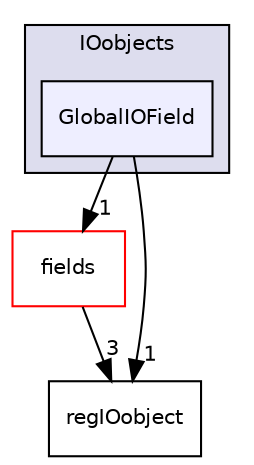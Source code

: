 digraph "src/OpenFOAM/db/IOobjects/GlobalIOField" {
  bgcolor=transparent;
  compound=true
  node [ fontsize="10", fontname="Helvetica"];
  edge [ labelfontsize="10", labelfontname="Helvetica"];
  subgraph clusterdir_cc10b28373a5cdb85fcb1ececb22619b {
    graph [ bgcolor="#ddddee", pencolor="black", label="IOobjects" fontname="Helvetica", fontsize="10", URL="dir_cc10b28373a5cdb85fcb1ececb22619b.html"]
  dir_6556f265ebacc4e6753e6d0e60e8c425 [shape=box, label="GlobalIOField", style="filled", fillcolor="#eeeeff", pencolor="black", URL="dir_6556f265ebacc4e6753e6d0e60e8c425.html"];
  }
  dir_962442b8f989d5529fab5e0f0e4ffb74 [shape=box label="fields" color="red" URL="dir_962442b8f989d5529fab5e0f0e4ffb74.html"];
  dir_bb2890f68b7fdb7b322b02b8256df6db [shape=box label="regIOobject" URL="dir_bb2890f68b7fdb7b322b02b8256df6db.html"];
  dir_962442b8f989d5529fab5e0f0e4ffb74->dir_bb2890f68b7fdb7b322b02b8256df6db [headlabel="3", labeldistance=1.5 headhref="dir_002305_002281.html"];
  dir_6556f265ebacc4e6753e6d0e60e8c425->dir_962442b8f989d5529fab5e0f0e4ffb74 [headlabel="1", labeldistance=1.5 headhref="dir_002258_002305.html"];
  dir_6556f265ebacc4e6753e6d0e60e8c425->dir_bb2890f68b7fdb7b322b02b8256df6db [headlabel="1", labeldistance=1.5 headhref="dir_002258_002281.html"];
}
